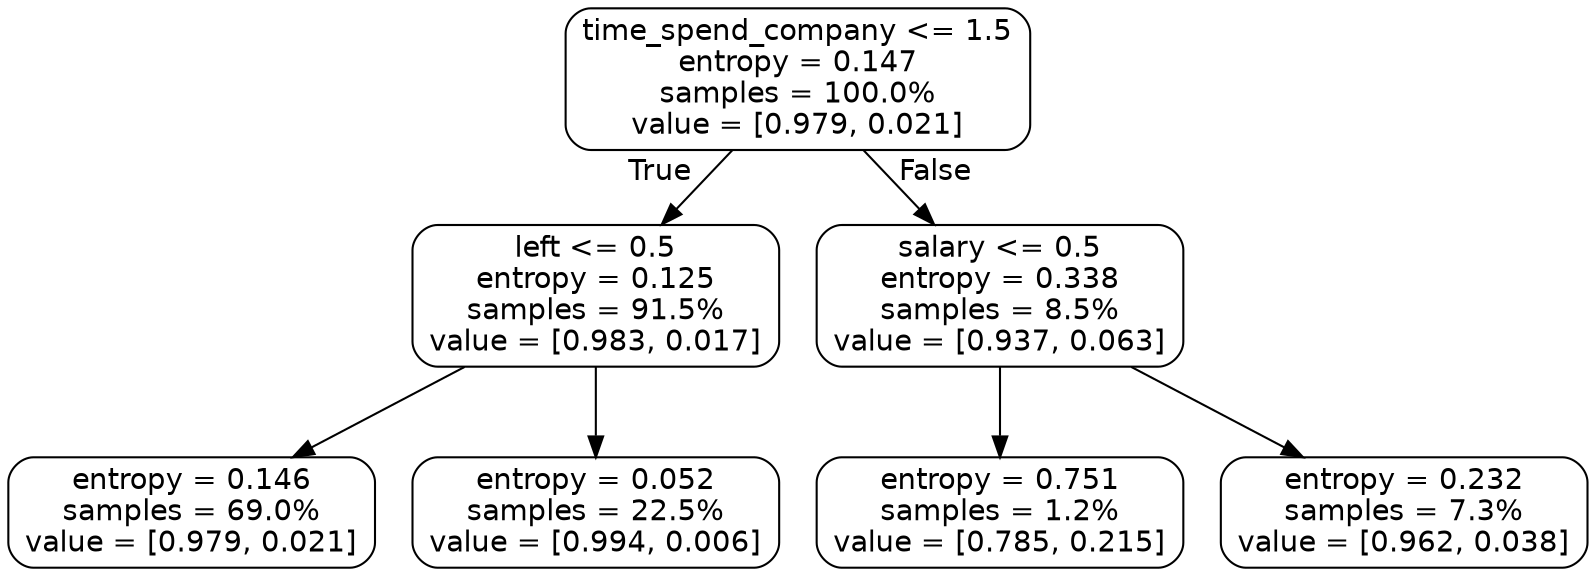 digraph Tree {
node [shape=box, style="rounded", color="black", fontname=helvetica] ;
graph [ranksep=equally, splines=polyline] ;
edge [fontname=helvetica] ;
0 [label="time_spend_company <= 1.5\nentropy = 0.147\nsamples = 100.0%\nvalue = [0.979, 0.021]"] ;
1 [label="left <= 0.5\nentropy = 0.125\nsamples = 91.5%\nvalue = [0.983, 0.017]"] ;
0 -> 1 [labeldistance=2.5, labelangle=45, headlabel="True"] ;
2 [label="entropy = 0.146\nsamples = 69.0%\nvalue = [0.979, 0.021]"] ;
1 -> 2 ;
3 [label="entropy = 0.052\nsamples = 22.5%\nvalue = [0.994, 0.006]"] ;
1 -> 3 ;
4 [label="salary <= 0.5\nentropy = 0.338\nsamples = 8.5%\nvalue = [0.937, 0.063]"] ;
0 -> 4 [labeldistance=2.5, labelangle=-45, headlabel="False"] ;
5 [label="entropy = 0.751\nsamples = 1.2%\nvalue = [0.785, 0.215]"] ;
4 -> 5 ;
6 [label="entropy = 0.232\nsamples = 7.3%\nvalue = [0.962, 0.038]"] ;
4 -> 6 ;
{rank=same ; 0} ;
{rank=same ; 1; 4} ;
{rank=same ; 2; 3; 5; 6} ;
}